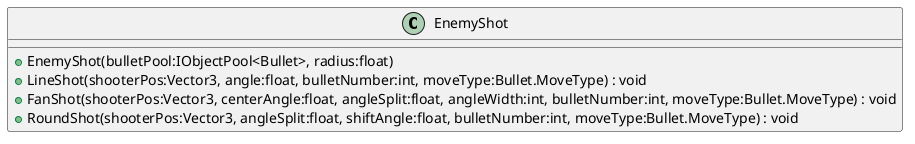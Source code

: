 @startuml
class EnemyShot {
    + EnemyShot(bulletPool:IObjectPool<Bullet>, radius:float)
    + LineShot(shooterPos:Vector3, angle:float, bulletNumber:int, moveType:Bullet.MoveType) : void
    + FanShot(shooterPos:Vector3, centerAngle:float, angleSplit:float, angleWidth:int, bulletNumber:int, moveType:Bullet.MoveType) : void
    + RoundShot(shooterPos:Vector3, angleSplit:float, shiftAngle:float, bulletNumber:int, moveType:Bullet.MoveType) : void
}
@enduml
